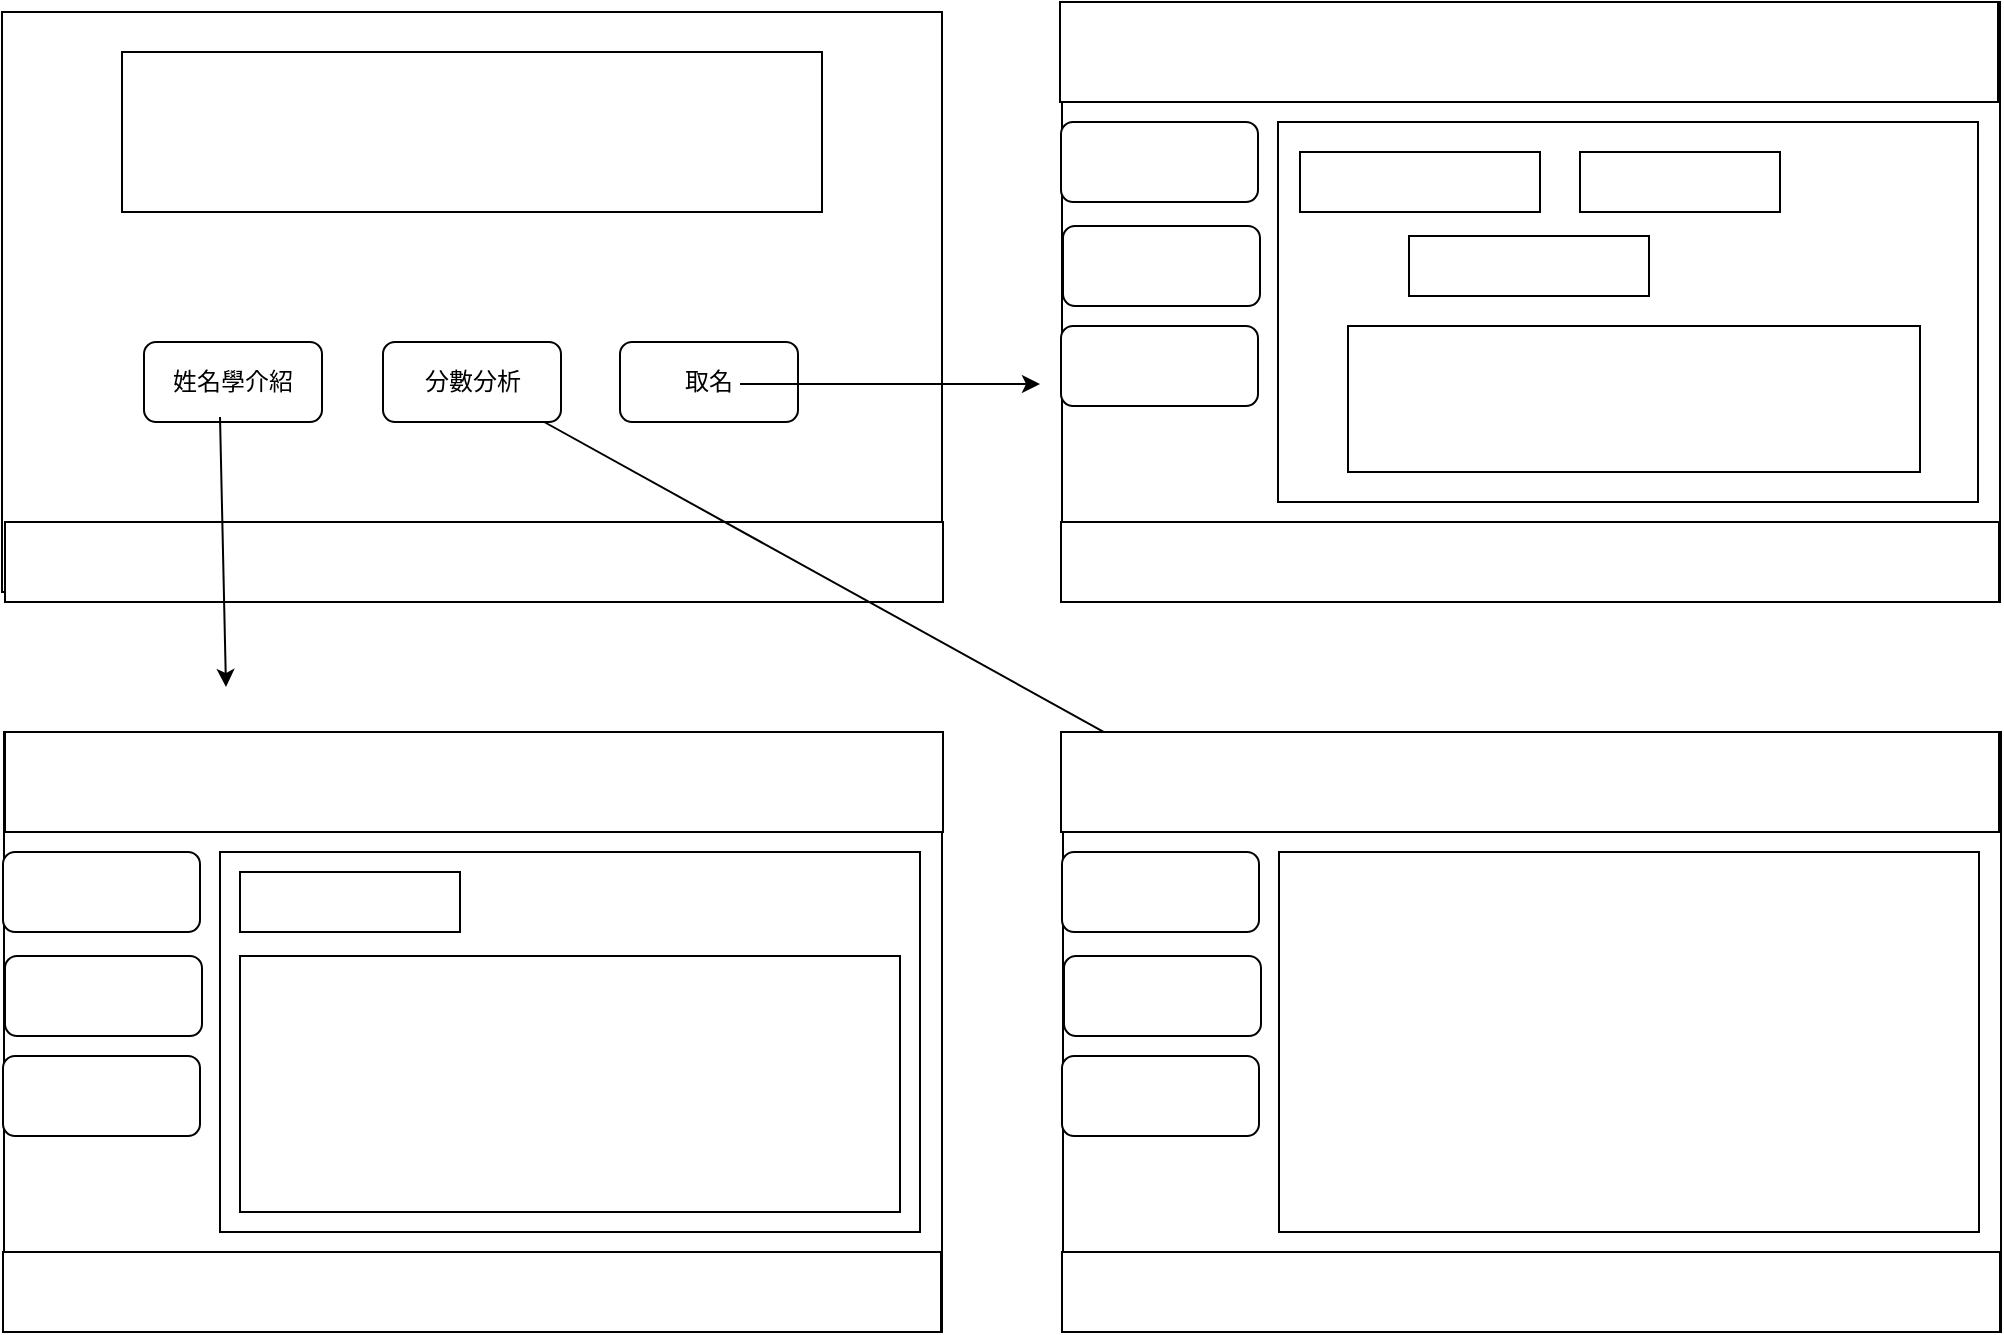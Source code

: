 <mxfile version="22.0.4" type="device">
  <diagram name="第 1 页" id="309FDQ7UF2uouPhET5E3">
    <mxGraphModel dx="1477" dy="617" grid="1" gridSize="10" guides="1" tooltips="1" connect="1" arrows="1" fold="1" page="1" pageScale="1" pageWidth="827" pageHeight="1169" math="0" shadow="0">
      <root>
        <mxCell id="0" />
        <mxCell id="1" parent="0" />
        <mxCell id="GTTm0Ar-5-4vAVj9Qluw-1" value="" style="rounded=0;whiteSpace=wrap;html=1;" vertex="1" parent="1">
          <mxGeometry x="81" y="50" width="470" height="290" as="geometry" />
        </mxCell>
        <mxCell id="GTTm0Ar-5-4vAVj9Qluw-2" value="" style="rounded=0;whiteSpace=wrap;html=1;" vertex="1" parent="1">
          <mxGeometry x="141" y="70" width="350" height="80" as="geometry" />
        </mxCell>
        <mxCell id="GTTm0Ar-5-4vAVj9Qluw-3" value="分數分析" style="rounded=1;whiteSpace=wrap;html=1;" vertex="1" parent="1">
          <mxGeometry x="271.5" y="215" width="89" height="40" as="geometry" />
        </mxCell>
        <mxCell id="GTTm0Ar-5-4vAVj9Qluw-4" value="姓名學介紹" style="rounded=1;whiteSpace=wrap;html=1;" vertex="1" parent="1">
          <mxGeometry x="152" y="215" width="89" height="40" as="geometry" />
        </mxCell>
        <mxCell id="GTTm0Ar-5-4vAVj9Qluw-8" value="取名" style="rounded=1;whiteSpace=wrap;html=1;" vertex="1" parent="1">
          <mxGeometry x="390" y="215" width="89" height="40" as="geometry" />
        </mxCell>
        <mxCell id="GTTm0Ar-5-4vAVj9Qluw-9" value="" style="rounded=0;whiteSpace=wrap;html=1;" vertex="1" parent="1">
          <mxGeometry x="82.5" y="305" width="469" height="40" as="geometry" />
        </mxCell>
        <mxCell id="GTTm0Ar-5-4vAVj9Qluw-10" value="" style="endArrow=classic;html=1;rounded=0;" edge="1" parent="1">
          <mxGeometry width="50" height="50" relative="1" as="geometry">
            <mxPoint x="450" y="236" as="sourcePoint" />
            <mxPoint x="600" y="236" as="targetPoint" />
          </mxGeometry>
        </mxCell>
        <mxCell id="GTTm0Ar-5-4vAVj9Qluw-11" value="" style="endArrow=classic;html=1;rounded=0;" edge="1" parent="1" source="GTTm0Ar-5-4vAVj9Qluw-3">
          <mxGeometry width="50" height="50" relative="1" as="geometry">
            <mxPoint x="310" y="280" as="sourcePoint" />
            <mxPoint x="650" y="420" as="targetPoint" />
          </mxGeometry>
        </mxCell>
        <mxCell id="GTTm0Ar-5-4vAVj9Qluw-12" value="" style="endArrow=classic;html=1;rounded=0;" edge="1" parent="1">
          <mxGeometry width="50" height="50" relative="1" as="geometry">
            <mxPoint x="190" y="252.5" as="sourcePoint" />
            <mxPoint x="193" y="387.5" as="targetPoint" />
          </mxGeometry>
        </mxCell>
        <mxCell id="GTTm0Ar-5-4vAVj9Qluw-14" value="" style="rounded=0;whiteSpace=wrap;html=1;" vertex="1" parent="1">
          <mxGeometry x="82" y="410" width="469" height="300" as="geometry" />
        </mxCell>
        <mxCell id="GTTm0Ar-5-4vAVj9Qluw-15" value="" style="rounded=0;whiteSpace=wrap;html=1;" vertex="1" parent="1">
          <mxGeometry x="82.5" y="410" width="469" height="50" as="geometry" />
        </mxCell>
        <mxCell id="GTTm0Ar-5-4vAVj9Qluw-16" value="" style="rounded=0;whiteSpace=wrap;html=1;" vertex="1" parent="1">
          <mxGeometry x="81.5" y="670" width="469" height="40" as="geometry" />
        </mxCell>
        <mxCell id="GTTm0Ar-5-4vAVj9Qluw-17" value="" style="rounded=1;whiteSpace=wrap;html=1;" vertex="1" parent="1">
          <mxGeometry x="81.5" y="470" width="98.5" height="40" as="geometry" />
        </mxCell>
        <mxCell id="GTTm0Ar-5-4vAVj9Qluw-18" value="" style="rounded=1;whiteSpace=wrap;html=1;" vertex="1" parent="1">
          <mxGeometry x="82.5" y="522" width="98.5" height="40" as="geometry" />
        </mxCell>
        <mxCell id="GTTm0Ar-5-4vAVj9Qluw-19" value="" style="rounded=1;whiteSpace=wrap;html=1;" vertex="1" parent="1">
          <mxGeometry x="81.5" y="572" width="98.5" height="40" as="geometry" />
        </mxCell>
        <mxCell id="GTTm0Ar-5-4vAVj9Qluw-20" value="" style="rounded=0;whiteSpace=wrap;html=1;" vertex="1" parent="1">
          <mxGeometry x="190" y="470" width="350" height="190" as="geometry" />
        </mxCell>
        <mxCell id="GTTm0Ar-5-4vAVj9Qluw-21" value="" style="rounded=0;whiteSpace=wrap;html=1;" vertex="1" parent="1">
          <mxGeometry x="611" y="45" width="469" height="300" as="geometry" />
        </mxCell>
        <mxCell id="GTTm0Ar-5-4vAVj9Qluw-22" value="" style="rounded=0;whiteSpace=wrap;html=1;" vertex="1" parent="1">
          <mxGeometry x="610" y="45" width="469" height="50" as="geometry" />
        </mxCell>
        <mxCell id="GTTm0Ar-5-4vAVj9Qluw-23" value="" style="rounded=0;whiteSpace=wrap;html=1;" vertex="1" parent="1">
          <mxGeometry x="610.5" y="305" width="469" height="40" as="geometry" />
        </mxCell>
        <mxCell id="GTTm0Ar-5-4vAVj9Qluw-24" value="" style="rounded=1;whiteSpace=wrap;html=1;" vertex="1" parent="1">
          <mxGeometry x="610.5" y="105" width="98.5" height="40" as="geometry" />
        </mxCell>
        <mxCell id="GTTm0Ar-5-4vAVj9Qluw-25" value="" style="rounded=1;whiteSpace=wrap;html=1;" vertex="1" parent="1">
          <mxGeometry x="611.5" y="157" width="98.5" height="40" as="geometry" />
        </mxCell>
        <mxCell id="GTTm0Ar-5-4vAVj9Qluw-26" value="" style="rounded=1;whiteSpace=wrap;html=1;" vertex="1" parent="1">
          <mxGeometry x="610.5" y="207" width="98.5" height="40" as="geometry" />
        </mxCell>
        <mxCell id="GTTm0Ar-5-4vAVj9Qluw-27" value="" style="rounded=0;whiteSpace=wrap;html=1;" vertex="1" parent="1">
          <mxGeometry x="719" y="105" width="350" height="190" as="geometry" />
        </mxCell>
        <mxCell id="GTTm0Ar-5-4vAVj9Qluw-28" value="" style="rounded=0;whiteSpace=wrap;html=1;" vertex="1" parent="1">
          <mxGeometry x="611.5" y="410" width="469" height="300" as="geometry" />
        </mxCell>
        <mxCell id="GTTm0Ar-5-4vAVj9Qluw-29" value="" style="rounded=0;whiteSpace=wrap;html=1;" vertex="1" parent="1">
          <mxGeometry x="610.5" y="410" width="469" height="50" as="geometry" />
        </mxCell>
        <mxCell id="GTTm0Ar-5-4vAVj9Qluw-30" value="" style="rounded=0;whiteSpace=wrap;html=1;" vertex="1" parent="1">
          <mxGeometry x="611" y="670" width="469" height="40" as="geometry" />
        </mxCell>
        <mxCell id="GTTm0Ar-5-4vAVj9Qluw-31" value="" style="rounded=1;whiteSpace=wrap;html=1;" vertex="1" parent="1">
          <mxGeometry x="611" y="470" width="98.5" height="40" as="geometry" />
        </mxCell>
        <mxCell id="GTTm0Ar-5-4vAVj9Qluw-32" value="" style="rounded=1;whiteSpace=wrap;html=1;" vertex="1" parent="1">
          <mxGeometry x="612" y="522" width="98.5" height="40" as="geometry" />
        </mxCell>
        <mxCell id="GTTm0Ar-5-4vAVj9Qluw-33" value="" style="rounded=1;whiteSpace=wrap;html=1;" vertex="1" parent="1">
          <mxGeometry x="611" y="572" width="98.5" height="40" as="geometry" />
        </mxCell>
        <mxCell id="GTTm0Ar-5-4vAVj9Qluw-34" value="" style="rounded=0;whiteSpace=wrap;html=1;" vertex="1" parent="1">
          <mxGeometry x="719.5" y="470" width="350" height="190" as="geometry" />
        </mxCell>
        <mxCell id="GTTm0Ar-5-4vAVj9Qluw-35" value="" style="rounded=0;whiteSpace=wrap;html=1;" vertex="1" parent="1">
          <mxGeometry x="200" y="480" width="110" height="30" as="geometry" />
        </mxCell>
        <mxCell id="GTTm0Ar-5-4vAVj9Qluw-36" value="" style="rounded=0;whiteSpace=wrap;html=1;" vertex="1" parent="1">
          <mxGeometry x="200" y="522" width="330" height="128" as="geometry" />
        </mxCell>
        <mxCell id="GTTm0Ar-5-4vAVj9Qluw-37" value="" style="rounded=0;whiteSpace=wrap;html=1;" vertex="1" parent="1">
          <mxGeometry x="730" y="120" width="120" height="30" as="geometry" />
        </mxCell>
        <mxCell id="GTTm0Ar-5-4vAVj9Qluw-38" value="" style="rounded=0;whiteSpace=wrap;html=1;" vertex="1" parent="1">
          <mxGeometry x="870" y="120" width="100" height="30" as="geometry" />
        </mxCell>
        <mxCell id="GTTm0Ar-5-4vAVj9Qluw-39" value="" style="rounded=0;whiteSpace=wrap;html=1;" vertex="1" parent="1">
          <mxGeometry x="784.5" y="162" width="120" height="30" as="geometry" />
        </mxCell>
        <mxCell id="GTTm0Ar-5-4vAVj9Qluw-40" value="" style="rounded=0;whiteSpace=wrap;html=1;" vertex="1" parent="1">
          <mxGeometry x="754" y="207" width="286" height="73" as="geometry" />
        </mxCell>
      </root>
    </mxGraphModel>
  </diagram>
</mxfile>
